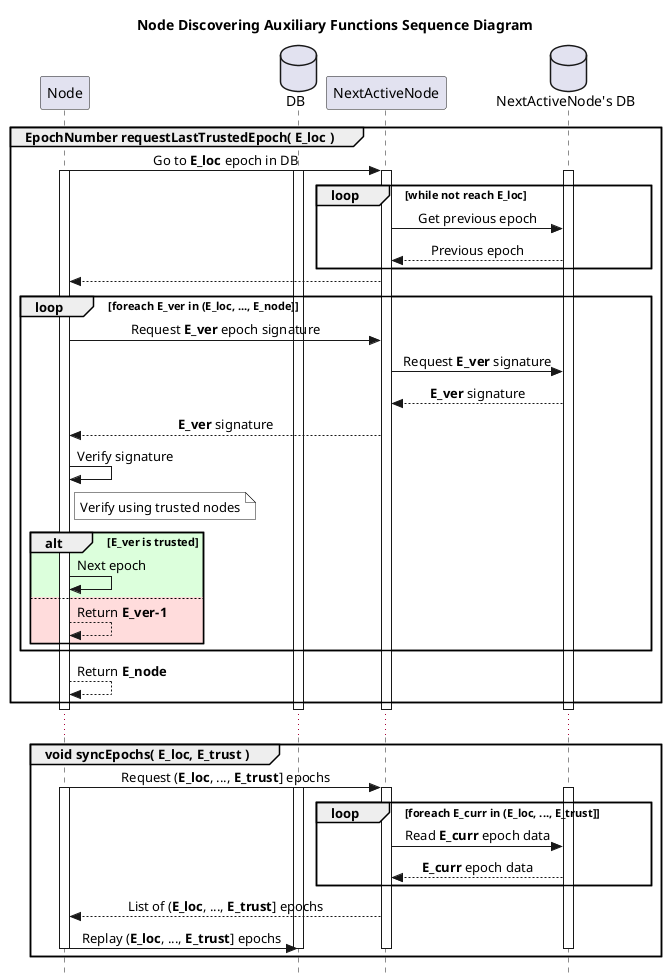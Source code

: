 @startuml Node Discovering Sequence Auxiliary Functions

skinparam Style strictuml
skinparam SequenceMessageAlign center
hide empty description
title Node Discovering Auxiliary Functions Sequence Diagram

participant Node as node
database DB as db
participant NextActiveNode as cnode
database "NextActiveNode's DB" as cdb

group EpochNumber requestLastTrustedEpoch( E_loc )
    node -> cnode : Go to **E_loc** epoch in DB
    activate node
    activate db
    activate cnode
    activate cdb
    loop while not reach **E_loc**
        cnode -> cdb : Get previous epoch
        cdb --> cnode : Previous epoch
    end
    cnode --> node

    loop foreach E_ver in (E_loc, ..., E_node]
        node -> cnode : Request **E_ver** epoch signature
        cnode -> cdb : Request **E_ver** signature
        cdb --> cnode : **E_ver** signature
        cnode --> node : **E_ver** signature
        node -> node : Verify signature
        note right of node #FFFFFF
            Verify using trusted nodes
        end note

        alt #DCFFDC E_ver is trusted
            node -> node : Next epoch
        else #FFDCDC
            node --> node : Return **E_ver-1**
        end
    end
    node --> node : Return **E_node**
end
deactivate node
deactivate db
deactivate cnode
deactivate cdb
...
group void syncEpochs( E_loc, E_trust )
    node -> cnode : Request (**E_loc**, ..., **E_trust**] epochs
    activate node
    activate db
    activate cnode
    activate cdb
    loop foreach E_curr in (E_loc, ..., E_trust]
        cnode -> cdb : Read **E_curr** epoch data
        cdb --> cnode : **E_curr** epoch data
    end
        cnode --> node : List of (**E_loc**, ..., **E_trust**] epochs
        node -> db : Replay (**E_loc**, ..., **E_trust**] epochs
deactivate node
deactivate db
deactivate cnode
deactivate cdb
end

@enduml